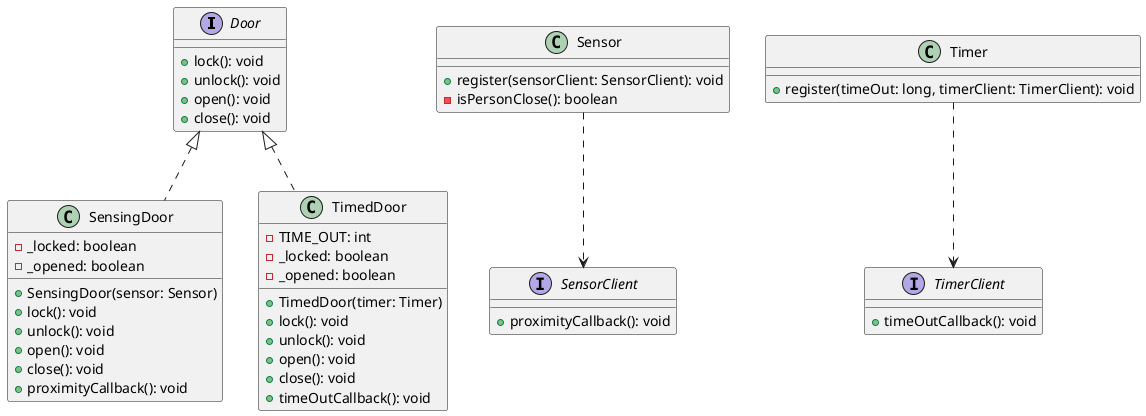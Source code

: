@startuml

interface Door {
  + lock(): void
  + unlock(): void
  + open(): void
  + close(): void
}

class SensingDoor {
  - _locked: boolean
  - _opened: boolean
  + SensingDoor(sensor: Sensor)
  + lock(): void
  + unlock(): void
  + open(): void
  + close(): void
  + proximityCallback(): void
}

class Sensor {
  + register(sensorClient: SensorClient): void
  - isPersonClose(): boolean
}

interface SensorClient {
  + proximityCallback(): void
}

class TimedDoor {
  - TIME_OUT: int
  - _locked: boolean
  - _opened: boolean
  + TimedDoor(timer: Timer)
  + lock(): void
  + unlock(): void
  + open(): void
  + close(): void
  + timeOutCallback(): void
}

class Timer {
  + register(timeOut: long, timerClient: TimerClient): void
}

interface TimerClient {
  + timeOutCallback(): void
}

Door <|.. SensingDoor
Door <|.. TimedDoor
Sensor ..> SensorClient
Timer ..> TimerClient

@enduml
